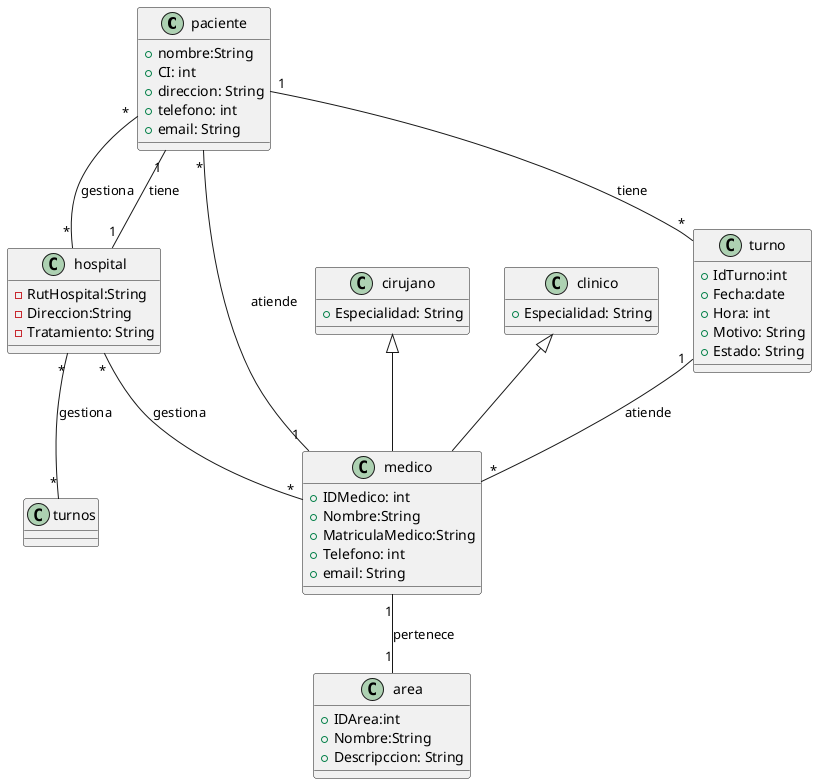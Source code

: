 @startuml
class paciente{
    +nombre:String
    +CI: int
    +direccion: String
    +telefono: int
    +email: String

}

class medico extends cirujano,clinico{
    +IDMedico: int
    +Nombre:String
    +MatriculaMedico:String
    +Telefono: int
    +email: String

}
class cirujano{
    +Especialidad: String
}

class clinico{
    +Especialidad: String
}

class turno{
    +IdTurno:int
    +Fecha:date
    +Hora: int
    +Motivo: String
    +Estado: String
}

class area{
    +IDArea:int
    +Nombre:String
    +Descripccion: String

}

class hospital{
    -RutHospital:String
    -Direccion:String
    -Tratamiento: String
}

hospital "*"--"*" paciente: gestiona
hospital "*"--"*" medico: gestiona
hospital "*"--"*" turnos: gestiona
paciente "1"--"1" hospital: tiene
paciente "1"--"*" turno: tiene
turno "1"--"*" medico: atiende
medico "1"--"1" area: pertenece
medico "1"--"*" paciente: atiende
@enduml